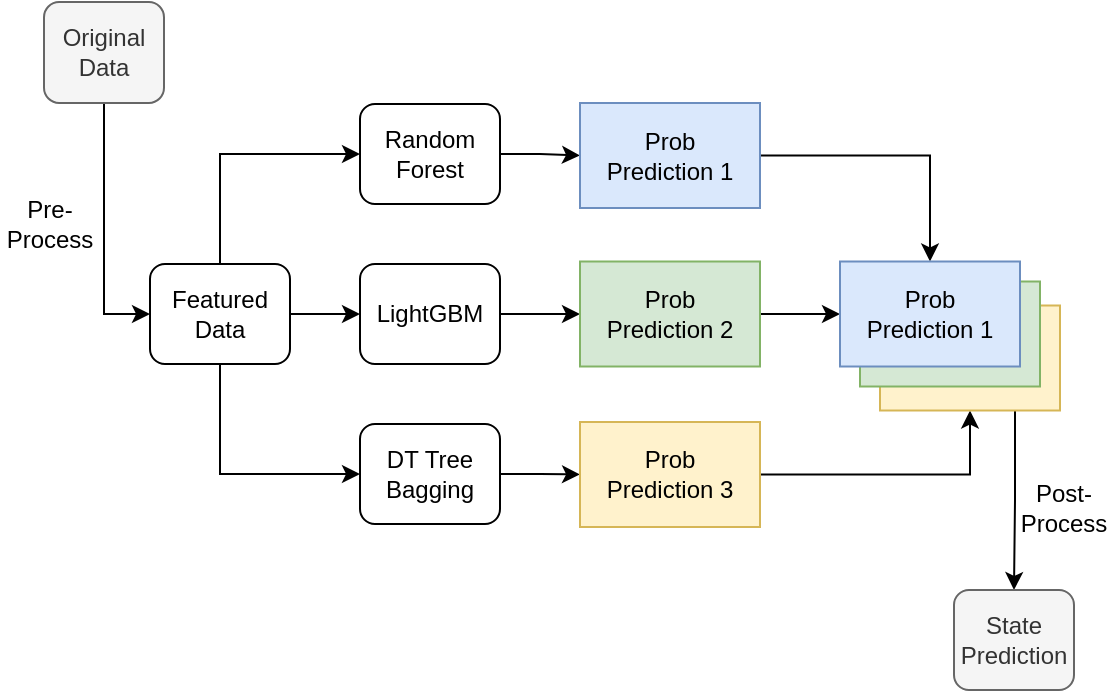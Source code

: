 <mxfile version="14.7.6" type="github">
  <diagram id="C5RBs43oDa-KdzZeNtuy" name="Page-1">
    <mxGraphModel dx="946" dy="662" grid="1" gridSize="10" guides="1" tooltips="1" connect="1" arrows="1" fold="1" page="1" pageScale="1" pageWidth="827" pageHeight="1169" math="0" shadow="0">
      <root>
        <mxCell id="WIyWlLk6GJQsqaUBKTNV-0" />
        <mxCell id="WIyWlLk6GJQsqaUBKTNV-1" parent="WIyWlLk6GJQsqaUBKTNV-0" />
        <mxCell id="2b5Yf5LOg3UyyD81bj7E-38" style="edgeStyle=orthogonalEdgeStyle;rounded=0;orthogonalLoop=1;jettySize=auto;html=1;entryX=0;entryY=0.5;entryDx=0;entryDy=0;" edge="1" parent="WIyWlLk6GJQsqaUBKTNV-1" source="2b5Yf5LOg3UyyD81bj7E-0" target="2b5Yf5LOg3UyyD81bj7E-1">
          <mxGeometry relative="1" as="geometry" />
        </mxCell>
        <mxCell id="2b5Yf5LOg3UyyD81bj7E-0" value="Original&lt;br&gt;Data" style="rounded=1;whiteSpace=wrap;html=1;fillColor=#f5f5f5;strokeColor=#666666;fontColor=#333333;" vertex="1" parent="WIyWlLk6GJQsqaUBKTNV-1">
          <mxGeometry x="182" y="139" width="60" height="50.5" as="geometry" />
        </mxCell>
        <mxCell id="2b5Yf5LOg3UyyD81bj7E-12" style="edgeStyle=orthogonalEdgeStyle;rounded=0;orthogonalLoop=1;jettySize=auto;html=1;exitX=1;exitY=0.5;exitDx=0;exitDy=0;entryX=0;entryY=0.5;entryDx=0;entryDy=0;" edge="1" parent="WIyWlLk6GJQsqaUBKTNV-1" source="2b5Yf5LOg3UyyD81bj7E-1" target="2b5Yf5LOg3UyyD81bj7E-9">
          <mxGeometry relative="1" as="geometry" />
        </mxCell>
        <mxCell id="2b5Yf5LOg3UyyD81bj7E-13" style="edgeStyle=orthogonalEdgeStyle;rounded=0;orthogonalLoop=1;jettySize=auto;html=1;exitX=0.5;exitY=1;exitDx=0;exitDy=0;entryX=0;entryY=0.5;entryDx=0;entryDy=0;" edge="1" parent="WIyWlLk6GJQsqaUBKTNV-1" source="2b5Yf5LOg3UyyD81bj7E-1" target="2b5Yf5LOg3UyyD81bj7E-10">
          <mxGeometry relative="1" as="geometry" />
        </mxCell>
        <mxCell id="2b5Yf5LOg3UyyD81bj7E-36" style="edgeStyle=orthogonalEdgeStyle;rounded=0;orthogonalLoop=1;jettySize=auto;html=1;exitX=0.5;exitY=0;exitDx=0;exitDy=0;entryX=0;entryY=0.5;entryDx=0;entryDy=0;" edge="1" parent="WIyWlLk6GJQsqaUBKTNV-1" source="2b5Yf5LOg3UyyD81bj7E-1" target="2b5Yf5LOg3UyyD81bj7E-8">
          <mxGeometry relative="1" as="geometry" />
        </mxCell>
        <mxCell id="2b5Yf5LOg3UyyD81bj7E-1" value="Featured&lt;br&gt;Data" style="rounded=1;whiteSpace=wrap;html=1;" vertex="1" parent="WIyWlLk6GJQsqaUBKTNV-1">
          <mxGeometry x="235" y="270" width="70" height="50" as="geometry" />
        </mxCell>
        <mxCell id="2b5Yf5LOg3UyyD81bj7E-7" value="Pre-Process" style="text;html=1;strokeColor=none;fillColor=none;align=center;verticalAlign=middle;whiteSpace=wrap;rounded=0;" vertex="1" parent="WIyWlLk6GJQsqaUBKTNV-1">
          <mxGeometry x="160" y="240" width="50" height="20" as="geometry" />
        </mxCell>
        <mxCell id="2b5Yf5LOg3UyyD81bj7E-22" style="edgeStyle=orthogonalEdgeStyle;rounded=0;orthogonalLoop=1;jettySize=auto;html=1;exitX=1;exitY=0.5;exitDx=0;exitDy=0;entryX=0;entryY=0.5;entryDx=0;entryDy=0;" edge="1" parent="WIyWlLk6GJQsqaUBKTNV-1" source="2b5Yf5LOg3UyyD81bj7E-8" target="2b5Yf5LOg3UyyD81bj7E-14">
          <mxGeometry relative="1" as="geometry" />
        </mxCell>
        <mxCell id="2b5Yf5LOg3UyyD81bj7E-8" value="Random&lt;br&gt;Forest&lt;span style=&quot;color: rgba(0 , 0 , 0 , 0) ; font-family: monospace ; font-size: 0px&quot;&gt;%3CmxGraphModel%3E%3Croot%3E%3CmxCell%20id%3D%220%22%2F%3E%3CmxCell%20id%3D%221%22%20parent%3D%220%22%2F%3E%3CmxCell%20id%3D%222%22%20value%3D%22Featured%26lt%3Bbr%26gt%3BData%22%20style%3D%22rounded%3D1%3BwhiteSpace%3Dwrap%3Bhtml%3D1%3B%22%20vertex%3D%221%22%20parent%3D%221%22%3E%3CmxGeometry%20x%3D%22260%22%20y%3D%22270%22%20width%3D%2270%22%20height%3D%2250%22%20as%3D%22geometry%22%2F%3E%3C%2FmxCell%3E%3C%2Froot%3E%3C%2FmxGraphModel%3E&lt;/span&gt;" style="rounded=1;whiteSpace=wrap;html=1;" vertex="1" parent="WIyWlLk6GJQsqaUBKTNV-1">
          <mxGeometry x="340" y="190" width="70" height="50" as="geometry" />
        </mxCell>
        <mxCell id="2b5Yf5LOg3UyyD81bj7E-23" style="edgeStyle=orthogonalEdgeStyle;rounded=0;orthogonalLoop=1;jettySize=auto;html=1;exitX=1;exitY=0.5;exitDx=0;exitDy=0;entryX=0;entryY=0.5;entryDx=0;entryDy=0;" edge="1" parent="WIyWlLk6GJQsqaUBKTNV-1" source="2b5Yf5LOg3UyyD81bj7E-9" target="2b5Yf5LOg3UyyD81bj7E-17">
          <mxGeometry relative="1" as="geometry" />
        </mxCell>
        <mxCell id="2b5Yf5LOg3UyyD81bj7E-9" value="LightGBM" style="rounded=1;whiteSpace=wrap;html=1;" vertex="1" parent="WIyWlLk6GJQsqaUBKTNV-1">
          <mxGeometry x="340" y="270" width="70" height="50" as="geometry" />
        </mxCell>
        <mxCell id="2b5Yf5LOg3UyyD81bj7E-24" style="edgeStyle=orthogonalEdgeStyle;rounded=0;orthogonalLoop=1;jettySize=auto;html=1;exitX=1;exitY=0.5;exitDx=0;exitDy=0;entryX=0;entryY=0.5;entryDx=0;entryDy=0;" edge="1" parent="WIyWlLk6GJQsqaUBKTNV-1" source="2b5Yf5LOg3UyyD81bj7E-10" target="2b5Yf5LOg3UyyD81bj7E-18">
          <mxGeometry relative="1" as="geometry" />
        </mxCell>
        <mxCell id="2b5Yf5LOg3UyyD81bj7E-10" value="DT Tree&lt;br&gt;Bagging" style="rounded=1;whiteSpace=wrap;html=1;" vertex="1" parent="WIyWlLk6GJQsqaUBKTNV-1">
          <mxGeometry x="340" y="350" width="70" height="50" as="geometry" />
        </mxCell>
        <mxCell id="2b5Yf5LOg3UyyD81bj7E-25" style="edgeStyle=orthogonalEdgeStyle;rounded=0;orthogonalLoop=1;jettySize=auto;html=1;exitX=1;exitY=0.5;exitDx=0;exitDy=0;entryX=0.5;entryY=0;entryDx=0;entryDy=0;" edge="1" parent="WIyWlLk6GJQsqaUBKTNV-1" source="2b5Yf5LOg3UyyD81bj7E-14" target="2b5Yf5LOg3UyyD81bj7E-19">
          <mxGeometry relative="1" as="geometry" />
        </mxCell>
        <mxCell id="2b5Yf5LOg3UyyD81bj7E-14" value="Prob&lt;br&gt;Prediction 1" style="rounded=0;whiteSpace=wrap;html=1;fillColor=#dae8fc;strokeColor=#6c8ebf;" vertex="1" parent="WIyWlLk6GJQsqaUBKTNV-1">
          <mxGeometry x="450" y="189.5" width="90" height="52.5" as="geometry" />
        </mxCell>
        <mxCell id="2b5Yf5LOg3UyyD81bj7E-26" style="edgeStyle=orthogonalEdgeStyle;rounded=0;orthogonalLoop=1;jettySize=auto;html=1;exitX=1;exitY=0.5;exitDx=0;exitDy=0;entryX=0;entryY=0.5;entryDx=0;entryDy=0;" edge="1" parent="WIyWlLk6GJQsqaUBKTNV-1" source="2b5Yf5LOg3UyyD81bj7E-17" target="2b5Yf5LOg3UyyD81bj7E-19">
          <mxGeometry relative="1" as="geometry" />
        </mxCell>
        <mxCell id="2b5Yf5LOg3UyyD81bj7E-17" value="Prob&lt;br&gt;Prediction 2" style="rounded=0;whiteSpace=wrap;html=1;fillColor=#d5e8d4;strokeColor=#82b366;" vertex="1" parent="WIyWlLk6GJQsqaUBKTNV-1">
          <mxGeometry x="450" y="268.75" width="90" height="52.5" as="geometry" />
        </mxCell>
        <mxCell id="2b5Yf5LOg3UyyD81bj7E-27" style="edgeStyle=orthogonalEdgeStyle;rounded=0;orthogonalLoop=1;jettySize=auto;html=1;exitX=1;exitY=0.5;exitDx=0;exitDy=0;entryX=0.5;entryY=1;entryDx=0;entryDy=0;" edge="1" parent="WIyWlLk6GJQsqaUBKTNV-1" source="2b5Yf5LOg3UyyD81bj7E-18" target="2b5Yf5LOg3UyyD81bj7E-21">
          <mxGeometry relative="1" as="geometry" />
        </mxCell>
        <mxCell id="2b5Yf5LOg3UyyD81bj7E-18" value="Prob&lt;br&gt;Prediction 3" style="rounded=0;whiteSpace=wrap;html=1;fillColor=#fff2cc;strokeColor=#d6b656;" vertex="1" parent="WIyWlLk6GJQsqaUBKTNV-1">
          <mxGeometry x="450" y="349" width="90" height="52.5" as="geometry" />
        </mxCell>
        <mxCell id="2b5Yf5LOg3UyyD81bj7E-31" style="edgeStyle=orthogonalEdgeStyle;rounded=0;orthogonalLoop=1;jettySize=auto;html=1;exitX=0.75;exitY=1;exitDx=0;exitDy=0;" edge="1" parent="WIyWlLk6GJQsqaUBKTNV-1" source="2b5Yf5LOg3UyyD81bj7E-21" target="2b5Yf5LOg3UyyD81bj7E-28">
          <mxGeometry relative="1" as="geometry" />
        </mxCell>
        <mxCell id="2b5Yf5LOg3UyyD81bj7E-21" value="Prob&lt;br&gt;Prediction 3" style="rounded=0;whiteSpace=wrap;html=1;fillColor=#fff2cc;strokeColor=#d6b656;" vertex="1" parent="WIyWlLk6GJQsqaUBKTNV-1">
          <mxGeometry x="600" y="290.75" width="90" height="52.5" as="geometry" />
        </mxCell>
        <mxCell id="2b5Yf5LOg3UyyD81bj7E-20" value="Prob&lt;br&gt;Prediction 2" style="rounded=0;whiteSpace=wrap;html=1;fillColor=#d5e8d4;strokeColor=#82b366;" vertex="1" parent="WIyWlLk6GJQsqaUBKTNV-1">
          <mxGeometry x="590" y="278.75" width="90" height="52.5" as="geometry" />
        </mxCell>
        <mxCell id="2b5Yf5LOg3UyyD81bj7E-19" value="Prob&lt;br&gt;Prediction 1" style="rounded=0;whiteSpace=wrap;html=1;fillColor=#dae8fc;strokeColor=#6c8ebf;" vertex="1" parent="WIyWlLk6GJQsqaUBKTNV-1">
          <mxGeometry x="580" y="268.75" width="90" height="52.5" as="geometry" />
        </mxCell>
        <mxCell id="2b5Yf5LOg3UyyD81bj7E-28" value="State&lt;br&gt;Prediction" style="rounded=1;whiteSpace=wrap;html=1;fillColor=#f5f5f5;strokeColor=#666666;fontColor=#333333;" vertex="1" parent="WIyWlLk6GJQsqaUBKTNV-1">
          <mxGeometry x="637" y="433" width="60" height="50" as="geometry" />
        </mxCell>
        <mxCell id="2b5Yf5LOg3UyyD81bj7E-33" value="Post-Process" style="text;html=1;strokeColor=none;fillColor=none;align=center;verticalAlign=middle;whiteSpace=wrap;rounded=0;" vertex="1" parent="WIyWlLk6GJQsqaUBKTNV-1">
          <mxGeometry x="672" y="381.5" width="40" height="20" as="geometry" />
        </mxCell>
      </root>
    </mxGraphModel>
  </diagram>
</mxfile>
